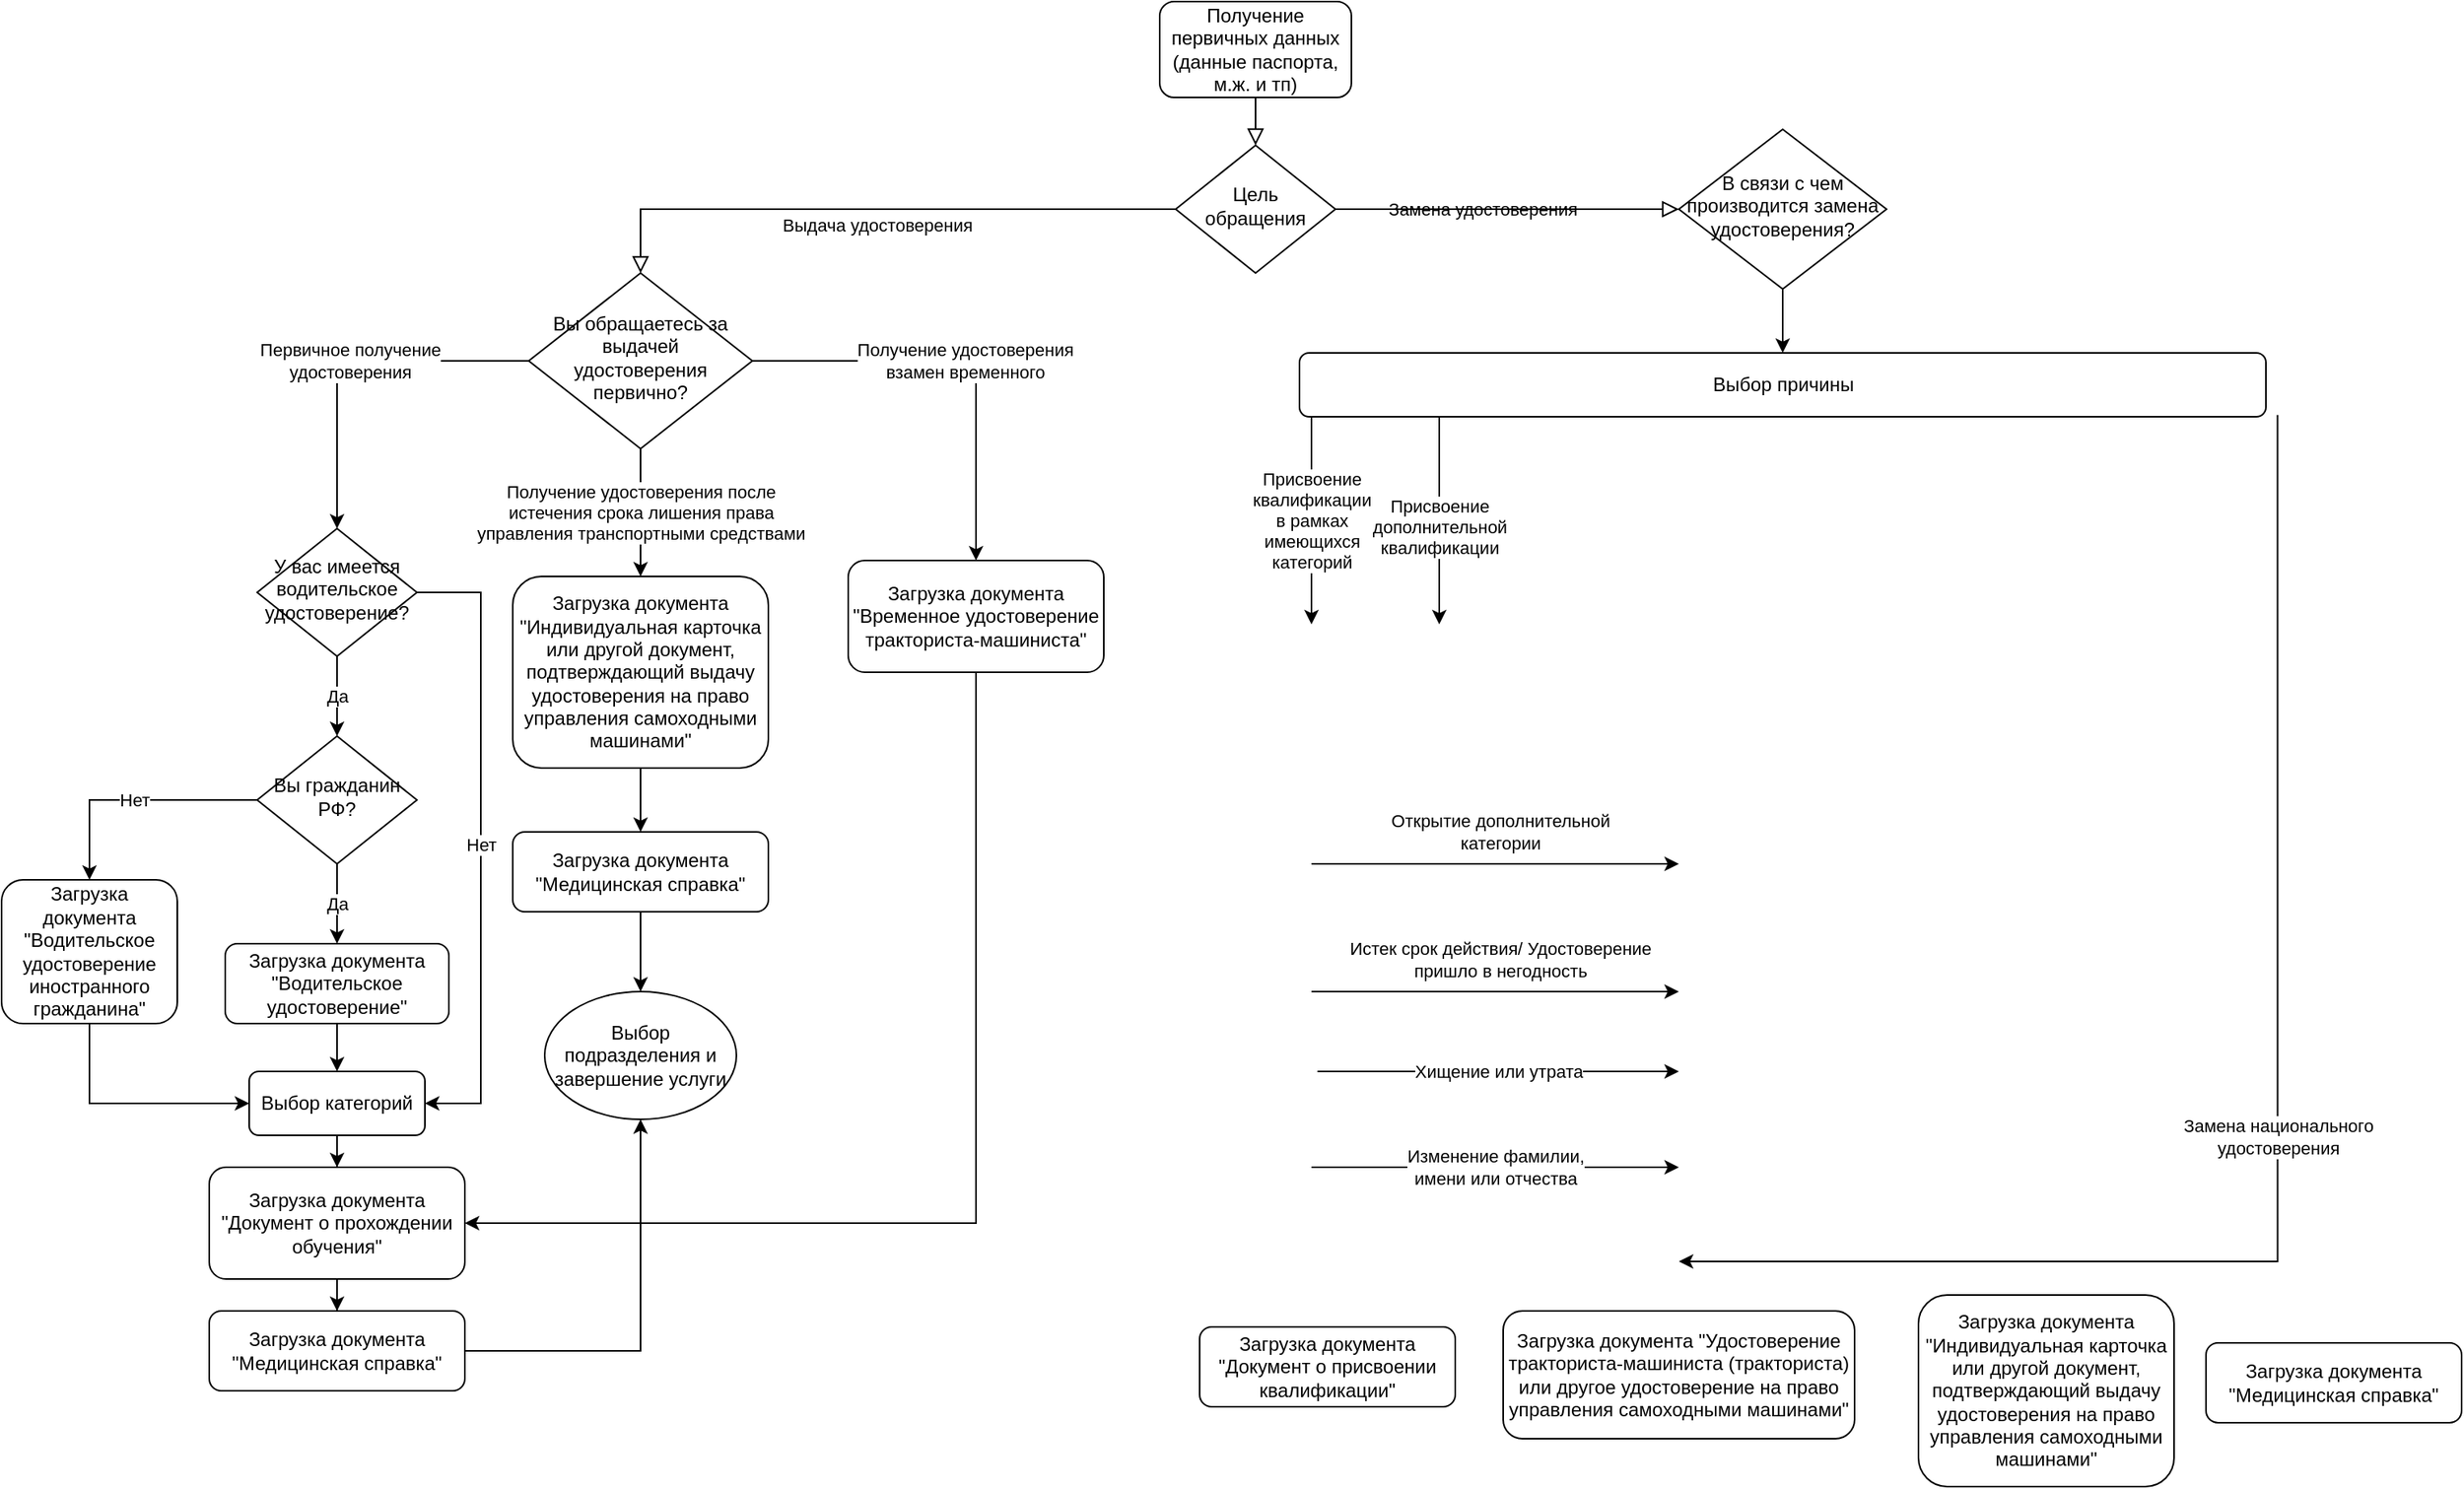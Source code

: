 <mxfile version="14.8.0" type="github">
  <diagram id="C5RBs43oDa-KdzZeNtuy" name="Page-1">
    <mxGraphModel dx="1422" dy="762" grid="1" gridSize="10" guides="1" tooltips="1" connect="1" arrows="1" fold="1" page="1" pageScale="1" pageWidth="1654" pageHeight="1169" math="0" shadow="0">
      <root>
        <mxCell id="WIyWlLk6GJQsqaUBKTNV-0" />
        <mxCell id="WIyWlLk6GJQsqaUBKTNV-1" parent="WIyWlLk6GJQsqaUBKTNV-0" />
        <mxCell id="WIyWlLk6GJQsqaUBKTNV-2" value="" style="rounded=0;html=1;jettySize=auto;orthogonalLoop=1;fontSize=11;endArrow=block;endFill=0;endSize=8;strokeWidth=1;shadow=0;labelBackgroundColor=none;edgeStyle=orthogonalEdgeStyle;" parent="WIyWlLk6GJQsqaUBKTNV-1" source="WIyWlLk6GJQsqaUBKTNV-3" target="WIyWlLk6GJQsqaUBKTNV-6" edge="1">
          <mxGeometry relative="1" as="geometry" />
        </mxCell>
        <mxCell id="WIyWlLk6GJQsqaUBKTNV-3" value="Получение первичных данных (данные паспорта, м.ж. и тп)" style="rounded=1;whiteSpace=wrap;html=1;fontSize=12;glass=0;strokeWidth=1;shadow=0;" parent="WIyWlLk6GJQsqaUBKTNV-1" vertex="1">
          <mxGeometry x="765" y="40" width="120" height="60" as="geometry" />
        </mxCell>
        <mxCell id="WIyWlLk6GJQsqaUBKTNV-4" value="Замена удостоверения" style="rounded=0;html=1;jettySize=auto;orthogonalLoop=1;fontSize=11;endArrow=block;endFill=0;endSize=8;strokeWidth=1;shadow=0;labelBackgroundColor=none;edgeStyle=orthogonalEdgeStyle;entryX=0;entryY=0.5;entryDx=0;entryDy=0;" parent="WIyWlLk6GJQsqaUBKTNV-1" source="WIyWlLk6GJQsqaUBKTNV-6" target="LP5ZY8irFqe8Ylj5ovww-49" edge="1">
          <mxGeometry x="-0.143" relative="1" as="geometry">
            <mxPoint as="offset" />
            <mxPoint x="825.0" y="260" as="targetPoint" />
          </mxGeometry>
        </mxCell>
        <mxCell id="WIyWlLk6GJQsqaUBKTNV-5" value="Выдача удостоверения" style="edgeStyle=orthogonalEdgeStyle;rounded=0;html=1;jettySize=auto;orthogonalLoop=1;fontSize=11;endArrow=block;endFill=0;endSize=8;strokeWidth=1;shadow=0;labelBackgroundColor=none;entryX=0.5;entryY=0;entryDx=0;entryDy=0;" parent="WIyWlLk6GJQsqaUBKTNV-1" source="WIyWlLk6GJQsqaUBKTNV-6" target="LP5ZY8irFqe8Ylj5ovww-3" edge="1">
          <mxGeometry y="10" relative="1" as="geometry">
            <mxPoint as="offset" />
            <mxPoint x="440" y="190" as="targetPoint" />
          </mxGeometry>
        </mxCell>
        <mxCell id="WIyWlLk6GJQsqaUBKTNV-6" value="Цель обращения" style="rhombus;whiteSpace=wrap;html=1;shadow=0;fontFamily=Helvetica;fontSize=12;align=center;strokeWidth=1;spacing=6;spacingTop=-4;" parent="WIyWlLk6GJQsqaUBKTNV-1" vertex="1">
          <mxGeometry x="775" y="130" width="100" height="80" as="geometry" />
        </mxCell>
        <mxCell id="LP5ZY8irFqe8Ylj5ovww-7" value="Первичное получение &lt;br&gt;удостоверения" style="edgeStyle=orthogonalEdgeStyle;rounded=0;orthogonalLoop=1;jettySize=auto;html=1;entryX=0.5;entryY=0;entryDx=0;entryDy=0;" edge="1" parent="WIyWlLk6GJQsqaUBKTNV-1" source="LP5ZY8irFqe8Ylj5ovww-3" target="LP5ZY8irFqe8Ylj5ovww-5">
          <mxGeometry relative="1" as="geometry" />
        </mxCell>
        <mxCell id="LP5ZY8irFqe8Ylj5ovww-8" value="Получение удостоверения после &lt;br&gt;истечения срока лишения права &lt;br&gt;управления транспортными средствами" style="edgeStyle=orthogonalEdgeStyle;rounded=0;orthogonalLoop=1;jettySize=auto;html=1;entryX=0.5;entryY=0;entryDx=0;entryDy=0;" edge="1" parent="WIyWlLk6GJQsqaUBKTNV-1" source="LP5ZY8irFqe8Ylj5ovww-3" target="LP5ZY8irFqe8Ylj5ovww-6">
          <mxGeometry relative="1" as="geometry" />
        </mxCell>
        <mxCell id="LP5ZY8irFqe8Ylj5ovww-10" value="Получение удостоверения &lt;br&gt;взамен временного" style="edgeStyle=orthogonalEdgeStyle;rounded=0;orthogonalLoop=1;jettySize=auto;html=1;entryX=0.5;entryY=0;entryDx=0;entryDy=0;" edge="1" parent="WIyWlLk6GJQsqaUBKTNV-1" source="LP5ZY8irFqe8Ylj5ovww-3" target="LP5ZY8irFqe8Ylj5ovww-9">
          <mxGeometry relative="1" as="geometry" />
        </mxCell>
        <mxCell id="LP5ZY8irFqe8Ylj5ovww-3" value="Вы обращаетесь за выдачей удостоверения первично?" style="rhombus;whiteSpace=wrap;html=1;shadow=0;fontFamily=Helvetica;fontSize=12;align=center;strokeWidth=1;spacing=6;spacingTop=-4;" vertex="1" parent="WIyWlLk6GJQsqaUBKTNV-1">
          <mxGeometry x="370" y="210" width="140" height="110" as="geometry" />
        </mxCell>
        <mxCell id="LP5ZY8irFqe8Ylj5ovww-12" value="Да" style="edgeStyle=orthogonalEdgeStyle;rounded=0;orthogonalLoop=1;jettySize=auto;html=1;entryX=0.5;entryY=0;entryDx=0;entryDy=0;" edge="1" parent="WIyWlLk6GJQsqaUBKTNV-1" source="LP5ZY8irFqe8Ylj5ovww-5" target="LP5ZY8irFqe8Ylj5ovww-11">
          <mxGeometry relative="1" as="geometry" />
        </mxCell>
        <mxCell id="LP5ZY8irFqe8Ylj5ovww-47" value="Нет" style="edgeStyle=orthogonalEdgeStyle;rounded=0;orthogonalLoop=1;jettySize=auto;html=1;entryX=1;entryY=0.5;entryDx=0;entryDy=0;" edge="1" parent="WIyWlLk6GJQsqaUBKTNV-1" source="LP5ZY8irFqe8Ylj5ovww-5" target="LP5ZY8irFqe8Ylj5ovww-29">
          <mxGeometry relative="1" as="geometry">
            <Array as="points">
              <mxPoint x="340" y="410" />
              <mxPoint x="340" y="730" />
            </Array>
          </mxGeometry>
        </mxCell>
        <mxCell id="LP5ZY8irFqe8Ylj5ovww-5" value="У вас имеется водительское удостоверение?" style="rhombus;whiteSpace=wrap;html=1;shadow=0;fontFamily=Helvetica;fontSize=12;align=center;strokeWidth=1;spacing=6;spacingTop=-4;" vertex="1" parent="WIyWlLk6GJQsqaUBKTNV-1">
          <mxGeometry x="200" y="370" width="100" height="80" as="geometry" />
        </mxCell>
        <mxCell id="LP5ZY8irFqe8Ylj5ovww-17" style="edgeStyle=orthogonalEdgeStyle;rounded=0;orthogonalLoop=1;jettySize=auto;html=1;entryX=0.5;entryY=0;entryDx=0;entryDy=0;" edge="1" parent="WIyWlLk6GJQsqaUBKTNV-1" source="LP5ZY8irFqe8Ylj5ovww-6" target="LP5ZY8irFqe8Ylj5ovww-15">
          <mxGeometry relative="1" as="geometry" />
        </mxCell>
        <mxCell id="LP5ZY8irFqe8Ylj5ovww-6" value="Загрузка документа &quot;Индивидуальная карточка или другой документ, подтверждающий выдачу удостоверения на право управления самоходными машинами&quot;" style="rounded=1;whiteSpace=wrap;html=1;shadow=0;strokeWidth=1;" vertex="1" parent="WIyWlLk6GJQsqaUBKTNV-1">
          <mxGeometry x="360" y="400" width="160" height="120" as="geometry" />
        </mxCell>
        <mxCell id="LP5ZY8irFqe8Ylj5ovww-46" style="edgeStyle=orthogonalEdgeStyle;rounded=0;orthogonalLoop=1;jettySize=auto;html=1;entryX=1;entryY=0.5;entryDx=0;entryDy=0;" edge="1" parent="WIyWlLk6GJQsqaUBKTNV-1" source="LP5ZY8irFqe8Ylj5ovww-9" target="LP5ZY8irFqe8Ylj5ovww-31">
          <mxGeometry relative="1" as="geometry">
            <Array as="points">
              <mxPoint x="650" y="805" />
            </Array>
          </mxGeometry>
        </mxCell>
        <mxCell id="LP5ZY8irFqe8Ylj5ovww-9" value="Загрузка документа &quot;Временное удостоверение тракториста-машиниста&quot;" style="rounded=1;whiteSpace=wrap;html=1;shadow=0;strokeWidth=1;" vertex="1" parent="WIyWlLk6GJQsqaUBKTNV-1">
          <mxGeometry x="570" y="390" width="160" height="70" as="geometry" />
        </mxCell>
        <mxCell id="LP5ZY8irFqe8Ylj5ovww-25" value="Да" style="edgeStyle=orthogonalEdgeStyle;rounded=0;orthogonalLoop=1;jettySize=auto;html=1;entryX=0.5;entryY=0;entryDx=0;entryDy=0;" edge="1" parent="WIyWlLk6GJQsqaUBKTNV-1" source="LP5ZY8irFqe8Ylj5ovww-11" target="LP5ZY8irFqe8Ylj5ovww-24">
          <mxGeometry relative="1" as="geometry" />
        </mxCell>
        <mxCell id="LP5ZY8irFqe8Ylj5ovww-28" value="Нет" style="edgeStyle=orthogonalEdgeStyle;rounded=0;orthogonalLoop=1;jettySize=auto;html=1;entryX=0.5;entryY=0;entryDx=0;entryDy=0;" edge="1" parent="WIyWlLk6GJQsqaUBKTNV-1" source="LP5ZY8irFqe8Ylj5ovww-11" target="LP5ZY8irFqe8Ylj5ovww-26">
          <mxGeometry relative="1" as="geometry" />
        </mxCell>
        <mxCell id="LP5ZY8irFqe8Ylj5ovww-11" value="Вы гражданин РФ?" style="rhombus;whiteSpace=wrap;html=1;shadow=0;fontFamily=Helvetica;fontSize=12;align=center;strokeWidth=1;spacing=6;spacingTop=-4;" vertex="1" parent="WIyWlLk6GJQsqaUBKTNV-1">
          <mxGeometry x="200" y="500" width="100" height="80" as="geometry" />
        </mxCell>
        <mxCell id="LP5ZY8irFqe8Ylj5ovww-18" style="edgeStyle=orthogonalEdgeStyle;rounded=0;orthogonalLoop=1;jettySize=auto;html=1;entryX=0.5;entryY=0;entryDx=0;entryDy=0;" edge="1" parent="WIyWlLk6GJQsqaUBKTNV-1" source="LP5ZY8irFqe8Ylj5ovww-15" target="LP5ZY8irFqe8Ylj5ovww-16">
          <mxGeometry relative="1" as="geometry" />
        </mxCell>
        <mxCell id="LP5ZY8irFqe8Ylj5ovww-15" value="Загрузка документа &quot;Медицинская справка&quot;" style="rounded=1;whiteSpace=wrap;html=1;shadow=0;strokeWidth=1;" vertex="1" parent="WIyWlLk6GJQsqaUBKTNV-1">
          <mxGeometry x="360" y="560" width="160" height="50" as="geometry" />
        </mxCell>
        <mxCell id="LP5ZY8irFqe8Ylj5ovww-16" value="Выбор подразделения и завершение услуги" style="ellipse;whiteSpace=wrap;html=1;shadow=0;strokeWidth=1;" vertex="1" parent="WIyWlLk6GJQsqaUBKTNV-1">
          <mxGeometry x="380" y="660" width="120" height="80" as="geometry" />
        </mxCell>
        <mxCell id="LP5ZY8irFqe8Ylj5ovww-30" style="edgeStyle=orthogonalEdgeStyle;rounded=0;orthogonalLoop=1;jettySize=auto;html=1;entryX=0.5;entryY=0;entryDx=0;entryDy=0;" edge="1" parent="WIyWlLk6GJQsqaUBKTNV-1" source="LP5ZY8irFqe8Ylj5ovww-24" target="LP5ZY8irFqe8Ylj5ovww-29">
          <mxGeometry relative="1" as="geometry" />
        </mxCell>
        <mxCell id="LP5ZY8irFqe8Ylj5ovww-24" value="Загрузка документа &quot;Водительское удостоверение&quot;" style="rounded=1;whiteSpace=wrap;html=1;shadow=0;strokeWidth=1;" vertex="1" parent="WIyWlLk6GJQsqaUBKTNV-1">
          <mxGeometry x="180" y="630" width="140" height="50" as="geometry" />
        </mxCell>
        <mxCell id="LP5ZY8irFqe8Ylj5ovww-44" style="edgeStyle=orthogonalEdgeStyle;rounded=0;orthogonalLoop=1;jettySize=auto;html=1;entryX=0;entryY=0.5;entryDx=0;entryDy=0;" edge="1" parent="WIyWlLk6GJQsqaUBKTNV-1" source="LP5ZY8irFqe8Ylj5ovww-26" target="LP5ZY8irFqe8Ylj5ovww-29">
          <mxGeometry relative="1" as="geometry">
            <Array as="points">
              <mxPoint x="95" y="730" />
            </Array>
          </mxGeometry>
        </mxCell>
        <mxCell id="LP5ZY8irFqe8Ylj5ovww-26" value="Загрузка документа &quot;Водительское удостоверение иностранного гражданина&quot;" style="rounded=1;whiteSpace=wrap;html=1;shadow=0;strokeWidth=1;" vertex="1" parent="WIyWlLk6GJQsqaUBKTNV-1">
          <mxGeometry x="40" y="590" width="110" height="90" as="geometry" />
        </mxCell>
        <mxCell id="LP5ZY8irFqe8Ylj5ovww-33" style="edgeStyle=orthogonalEdgeStyle;rounded=0;orthogonalLoop=1;jettySize=auto;html=1;" edge="1" parent="WIyWlLk6GJQsqaUBKTNV-1" source="LP5ZY8irFqe8Ylj5ovww-29" target="LP5ZY8irFqe8Ylj5ovww-31">
          <mxGeometry relative="1" as="geometry" />
        </mxCell>
        <mxCell id="LP5ZY8irFqe8Ylj5ovww-29" value="Выбор категорий" style="rounded=1;whiteSpace=wrap;html=1;shadow=0;strokeWidth=1;" vertex="1" parent="WIyWlLk6GJQsqaUBKTNV-1">
          <mxGeometry x="195" y="710" width="110" height="40" as="geometry" />
        </mxCell>
        <mxCell id="LP5ZY8irFqe8Ylj5ovww-34" style="edgeStyle=orthogonalEdgeStyle;rounded=0;orthogonalLoop=1;jettySize=auto;html=1;" edge="1" parent="WIyWlLk6GJQsqaUBKTNV-1" source="LP5ZY8irFqe8Ylj5ovww-31" target="LP5ZY8irFqe8Ylj5ovww-32">
          <mxGeometry relative="1" as="geometry" />
        </mxCell>
        <mxCell id="LP5ZY8irFqe8Ylj5ovww-31" value="Загрузка документа &quot;Документ о прохождении обучения&quot;" style="rounded=1;whiteSpace=wrap;html=1;shadow=0;strokeWidth=1;" vertex="1" parent="WIyWlLk6GJQsqaUBKTNV-1">
          <mxGeometry x="170" y="770" width="160" height="70" as="geometry" />
        </mxCell>
        <mxCell id="LP5ZY8irFqe8Ylj5ovww-35" style="edgeStyle=orthogonalEdgeStyle;rounded=0;orthogonalLoop=1;jettySize=auto;html=1;entryX=0.5;entryY=1;entryDx=0;entryDy=0;" edge="1" parent="WIyWlLk6GJQsqaUBKTNV-1" source="LP5ZY8irFqe8Ylj5ovww-32" target="LP5ZY8irFqe8Ylj5ovww-16">
          <mxGeometry relative="1" as="geometry" />
        </mxCell>
        <mxCell id="LP5ZY8irFqe8Ylj5ovww-32" value="Загрузка документа &quot;Медицинская справка&quot;" style="rounded=1;whiteSpace=wrap;html=1;shadow=0;strokeWidth=1;" vertex="1" parent="WIyWlLk6GJQsqaUBKTNV-1">
          <mxGeometry x="170" y="860" width="160" height="50" as="geometry" />
        </mxCell>
        <mxCell id="LP5ZY8irFqe8Ylj5ovww-54" style="edgeStyle=orthogonalEdgeStyle;rounded=0;orthogonalLoop=1;jettySize=auto;html=1;" edge="1" parent="WIyWlLk6GJQsqaUBKTNV-1" source="LP5ZY8irFqe8Ylj5ovww-49" target="LP5ZY8irFqe8Ylj5ovww-53">
          <mxGeometry relative="1" as="geometry" />
        </mxCell>
        <mxCell id="LP5ZY8irFqe8Ylj5ovww-49" value="В связи с чем производится замена удостоверения?" style="rhombus;whiteSpace=wrap;html=1;shadow=0;fontFamily=Helvetica;fontSize=12;align=center;strokeWidth=1;spacing=6;spacingTop=-4;" vertex="1" parent="WIyWlLk6GJQsqaUBKTNV-1">
          <mxGeometry x="1090" y="120" width="130" height="100" as="geometry" />
        </mxCell>
        <mxCell id="LP5ZY8irFqe8Ylj5ovww-56" value="Присвоение &lt;br&gt;дополнительной &lt;br&gt;квалификации" style="edgeStyle=orthogonalEdgeStyle;rounded=0;orthogonalLoop=1;jettySize=auto;html=1;" edge="1" parent="WIyWlLk6GJQsqaUBKTNV-1" source="LP5ZY8irFqe8Ylj5ovww-53">
          <mxGeometry x="0.053" relative="1" as="geometry">
            <mxPoint x="940" y="430" as="targetPoint" />
            <Array as="points">
              <mxPoint x="940" y="430" />
            </Array>
            <mxPoint as="offset" />
          </mxGeometry>
        </mxCell>
        <mxCell id="LP5ZY8irFqe8Ylj5ovww-59" value="Присвоение &lt;br&gt;квалификации &lt;br&gt;в рамках &lt;br&gt;имеющихся &lt;br&gt;категорий" style="edgeStyle=orthogonalEdgeStyle;rounded=0;orthogonalLoop=1;jettySize=auto;html=1;" edge="1" parent="WIyWlLk6GJQsqaUBKTNV-1" source="LP5ZY8irFqe8Ylj5ovww-53">
          <mxGeometry relative="1" as="geometry">
            <mxPoint x="860" y="430" as="targetPoint" />
            <Array as="points">
              <mxPoint x="860" y="430" />
            </Array>
            <mxPoint as="offset" />
          </mxGeometry>
        </mxCell>
        <mxCell id="LP5ZY8irFqe8Ylj5ovww-60" value="Открытие дополнительной &lt;br&gt;категории" style="edgeStyle=orthogonalEdgeStyle;rounded=0;orthogonalLoop=1;jettySize=auto;html=1;" edge="1" parent="WIyWlLk6GJQsqaUBKTNV-1">
          <mxGeometry x="0.028" y="20" relative="1" as="geometry">
            <mxPoint x="1090" y="580" as="targetPoint" />
            <mxPoint x="860" y="580" as="sourcePoint" />
            <Array as="points">
              <mxPoint x="910" y="580" />
              <mxPoint x="910" y="580" />
            </Array>
            <mxPoint as="offset" />
          </mxGeometry>
        </mxCell>
        <mxCell id="LP5ZY8irFqe8Ylj5ovww-53" value="Выбор причины" style="rounded=1;whiteSpace=wrap;html=1;shadow=0;strokeWidth=1;" vertex="1" parent="WIyWlLk6GJQsqaUBKTNV-1">
          <mxGeometry x="852.5" y="260" width="605" height="40" as="geometry" />
        </mxCell>
        <mxCell id="LP5ZY8irFqe8Ylj5ovww-61" value="Хищение или утрата" style="edgeStyle=orthogonalEdgeStyle;rounded=0;orthogonalLoop=1;jettySize=auto;html=1;" edge="1" parent="WIyWlLk6GJQsqaUBKTNV-1">
          <mxGeometry relative="1" as="geometry">
            <mxPoint x="1090" y="710" as="targetPoint" />
            <mxPoint x="863.75" y="710.029" as="sourcePoint" />
            <Array as="points">
              <mxPoint x="920" y="710" />
              <mxPoint x="920" y="710" />
            </Array>
          </mxGeometry>
        </mxCell>
        <mxCell id="LP5ZY8irFqe8Ylj5ovww-62" value="Изменение фамилии, &lt;br&gt;имени или отчества" style="edgeStyle=orthogonalEdgeStyle;rounded=0;orthogonalLoop=1;jettySize=auto;html=1;" edge="1" parent="WIyWlLk6GJQsqaUBKTNV-1">
          <mxGeometry relative="1" as="geometry">
            <mxPoint x="1090" y="770" as="targetPoint" />
            <mxPoint x="860" y="770" as="sourcePoint" />
            <Array as="points">
              <mxPoint x="930" y="770" />
              <mxPoint x="930" y="770" />
            </Array>
          </mxGeometry>
        </mxCell>
        <mxCell id="LP5ZY8irFqe8Ylj5ovww-63" value="Замена национального &lt;br&gt;удостоверения" style="edgeStyle=orthogonalEdgeStyle;rounded=0;orthogonalLoop=1;jettySize=auto;html=1;exitX=1.012;exitY=0.972;exitDx=0;exitDy=0;exitPerimeter=0;" edge="1" parent="WIyWlLk6GJQsqaUBKTNV-1" source="LP5ZY8irFqe8Ylj5ovww-53">
          <mxGeometry relative="1" as="geometry">
            <mxPoint x="1090" y="829" as="targetPoint" />
            <mxPoint x="887.5" y="790" as="sourcePoint" />
            <Array as="points">
              <mxPoint x="1090" y="829" />
            </Array>
          </mxGeometry>
        </mxCell>
        <mxCell id="LP5ZY8irFqe8Ylj5ovww-64" value="Истек срок действия/&amp;nbsp;Удостоверение &lt;br&gt;пришло в негодность" style="edgeStyle=orthogonalEdgeStyle;rounded=0;orthogonalLoop=1;jettySize=auto;html=1;" edge="1" parent="WIyWlLk6GJQsqaUBKTNV-1">
          <mxGeometry x="0.028" y="20" relative="1" as="geometry">
            <mxPoint x="1090" y="660" as="targetPoint" />
            <mxPoint x="860" y="660" as="sourcePoint" />
            <Array as="points">
              <mxPoint x="1090" y="660" />
            </Array>
            <mxPoint as="offset" />
          </mxGeometry>
        </mxCell>
        <mxCell id="LP5ZY8irFqe8Ylj5ovww-65" value="Загрузка документа &quot;Документ о присвоении квалификации&quot;" style="rounded=1;whiteSpace=wrap;html=1;shadow=0;strokeWidth=1;" vertex="1" parent="WIyWlLk6GJQsqaUBKTNV-1">
          <mxGeometry x="790" y="870" width="160" height="50" as="geometry" />
        </mxCell>
        <mxCell id="LP5ZY8irFqe8Ylj5ovww-66" value="Загрузка документа &quot;Удостоверение тракториста-машиниста (тракториста) или другое удостоверение на право управления самоходными машинами&lt;span style=&quot;color: rgba(0 , 0 , 0 , 0) ; font-family: monospace ; font-size: 0px&quot;&gt;%3CmxGraphModel%3E%3Croot%3E%3CmxCell%20id%3D%220%22%2F%3E%3CmxCell%20id%3D%221%22%20parent%3D%220%22%2F%3E%3CmxCell%20id%3D%222%22%20value%3D%22%D0%97%D0%B0%D0%B3%D1%80%D1%83%D0%B7%D0%BA%D0%B0%20%D0%B4%D0%BE%D0%BA%D1%83%D0%BC%D0%B5%D0%BD%D1%82%D0%B0%20%26quot%3B%D0%94%D0%BE%D0%BA%D1%83%D0%BC%D0%B5%D0%BD%D1%82%20%D0%BE%20%D0%BF%D1%80%D0%B8%D1%81%D0%B2%D0%BE%D0%B5%D0%BD%D0%B8%D0%B8%20%D0%BA%D0%B2%D0%B0%D0%BB%D0%B8%D1%84%D0%B8%D0%BA%D0%B0%D1%86%D0%B8%D0%B8%26quot%3B%22%20style%3D%22rounded%3D1%3BwhiteSpace%3Dwrap%3Bhtml%3D1%3Bshadow%3D0%3BstrokeWidth%3D1%3B%22%20vertex%3D%221%22%20parent%3D%221%22%3E%3CmxGeometry%20x%3D%221130%22%20y%3D%22420%22%20width%3D%22160%22%20height%3D%2250%22%20as%3D%22geometry%22%2F%3E%3C%2FmxCell%3E%3C%2Froot%3E%3C%2FmxGraphModel%3E&lt;/span&gt;&lt;span style=&quot;color: rgba(0 , 0 , 0 , 0) ; font-family: monospace ; font-size: 0px&quot;&gt;%3CmxGraphModel%3E%3Croot%3E%3CmxCell%20id%3D%220%22%2F%3E%3CmxCell%20id%3D%221%22%20parent%3D%220%22%2F%3E%3CmxCell%20id%3D%222%22%20value%3D%22%D0%97%D0%B0%D0%B3%D1%80%D1%83%D0%B7%D0%BA%D0%B0%20%D0%B4%D0%BE%D0%BA%D1%83%D0%BC%D0%B5%D0%BD%D1%82%D0%B0%20%26quot%3B%D0%94%D0%BE%D0%BA%D1%83%D0%BC%D0%B5%D0%BD%D1%82%20%D0%BE%20%D0%BF%D1%80%D0%B8%D1%81%D0%B2%D0%BE%D0%B5%D0%BD%D0%B8%D0%B8%20%D0%BA%D0%B2%D0%B0%D0%BB%D0%B8%D1%84%D0%B8%D0%BA%D0%B0%D1%86%D0%B8%D0%B8%26quot%3B%22%20style%3D%22rounded%3D1%3BwhiteSpace%3Dwrap%3Bhtml%3D1%3Bshadow%3D0%3BstrokeWidth%3D1%3B%22%20vertex%3D%221%22%20parent%3D%221%22%3E%3CmxGeometry%20x%3D%221130%22%20y%3D%22420%22%20width%3D%22160%22%20height%3D%2250%22%20as%3D%22geometry%22%2F%3E%3C%2FmxCell%3E%3C%2Froot%3E%3C%2FmxGraphModel%3E&lt;/span&gt;&quot;" style="rounded=1;whiteSpace=wrap;html=1;shadow=0;strokeWidth=1;" vertex="1" parent="WIyWlLk6GJQsqaUBKTNV-1">
          <mxGeometry x="980" y="860" width="220" height="80" as="geometry" />
        </mxCell>
        <mxCell id="LP5ZY8irFqe8Ylj5ovww-67" value="Загрузка документа &quot;Индивидуальная карточка или другой документ, подтверждающий выдачу удостоверения на право управления самоходными машинами&quot;" style="rounded=1;whiteSpace=wrap;html=1;shadow=0;strokeWidth=1;" vertex="1" parent="WIyWlLk6GJQsqaUBKTNV-1">
          <mxGeometry x="1240" y="850" width="160" height="120" as="geometry" />
        </mxCell>
        <mxCell id="LP5ZY8irFqe8Ylj5ovww-68" value="Загрузка документа &quot;Медицинская справка&quot;" style="rounded=1;whiteSpace=wrap;html=1;shadow=0;strokeWidth=1;" vertex="1" parent="WIyWlLk6GJQsqaUBKTNV-1">
          <mxGeometry x="1420" y="880" width="160" height="50" as="geometry" />
        </mxCell>
      </root>
    </mxGraphModel>
  </diagram>
</mxfile>
